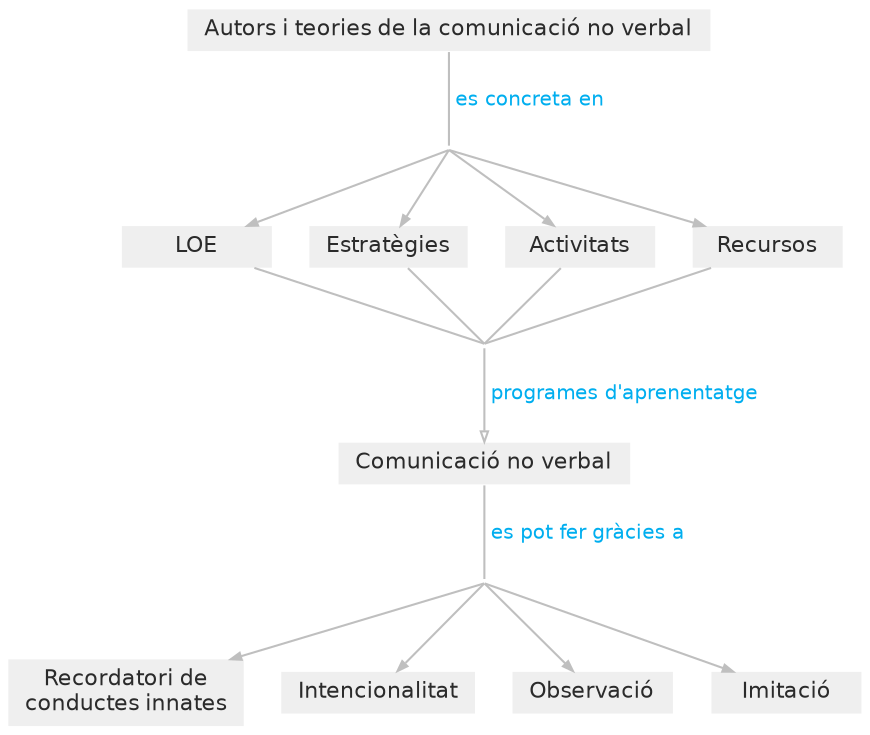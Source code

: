 digraph Alf {
size = "15";
node [ shape = record, style=filled, fillcolor="#efefef",fontname=Helvetica, fontsize=10.5, fontcolor="#2b2b2b", height=0.25, width=1, penwidth=0 ];
edge [arrowhead=normal,arrowsize=0.5,len=0.5, color="#bfbfbf"];

root [label ="Autors i teories de la comunicació no verbal"];
1 [shape=point, penwidth=0, height=0, width=0]


root->1 [ label=" es concreta en", fontcolor="#00aeef", fontsize=9.5, fillcolor=white, arrowhead=none, fontname=Helvetica];

1->"LOE" 
1->"Estratègies";
1->"Activitats";
1->"Recursos";

2 [shape=point, penwidth=0, height=0 width=0]



"LOE"->2 [arrowhead=none]; 
"Estratègies"->2 [arrowhead=none];
"Activitats"->2 [arrowhead=none];
"Recursos"->2 [arrowhead=none];


3 [shape=point, penwidth=0, height=0, width=0];

2->"Comunicació no verbal" [label=" programes d'aprenentatge", fontcolor="#00aeef", fontsize=9.5, fillcolor=white, fontname=Helvetica];
"Comunicació no verbal" -> 3 [label=" es pot fer gràcies a" fontcolor="#00aeef" fontsize=9.5 fillcolor=white, arrowhead=none, fontname=Helvetica]; 

3->"Recordatori de\nconductes innates";
3->"Intencionalitat";
3->"Observació";
3->"Imitació";
}
